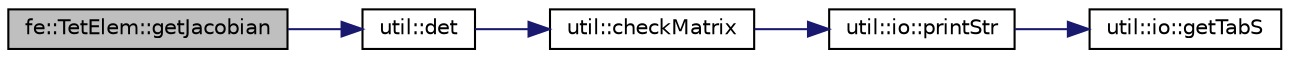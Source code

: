 digraph "fe::TetElem::getJacobian"
{
  edge [fontname="Helvetica",fontsize="10",labelfontname="Helvetica",labelfontsize="10"];
  node [fontname="Helvetica",fontsize="10",shape=record];
  rankdir="LR";
  Node20 [label="fe::TetElem::getJacobian",height=0.2,width=0.4,color="black", fillcolor="grey75", style="filled", fontcolor="black"];
  Node20 -> Node21 [color="midnightblue",fontsize="10",style="solid",fontname="Helvetica"];
  Node21 [label="util::det",height=0.2,width=0.4,color="black", fillcolor="white", style="filled",URL="$namespaceutil.html#aa3d6d22d633e7042dfbdf97782f2cf4e",tooltip="Computes the determinant of matrix. "];
  Node21 -> Node22 [color="midnightblue",fontsize="10",style="solid",fontname="Helvetica"];
  Node22 [label="util::checkMatrix",height=0.2,width=0.4,color="black", fillcolor="white", style="filled",URL="$namespaceutil.html#ae4a8ddcdd832032df5a6dfc33cd95db4",tooltip="Checks matrix. "];
  Node22 -> Node23 [color="midnightblue",fontsize="10",style="solid",fontname="Helvetica"];
  Node23 [label="util::io::printStr",height=0.2,width=0.4,color="black", fillcolor="white", style="filled",URL="$namespaceutil_1_1io.html#a1c93ac0c8a7bf4145a5358e205fa2d33",tooltip="Returns formatted string for output. "];
  Node23 -> Node24 [color="midnightblue",fontsize="10",style="solid",fontname="Helvetica"];
  Node24 [label="util::io::getTabS",height=0.2,width=0.4,color="black", fillcolor="white", style="filled",URL="$namespaceutil_1_1io.html#a38afb09a152cca4061850f4123bd3aeb",tooltip="Returns tab spaces of given size. "];
}
